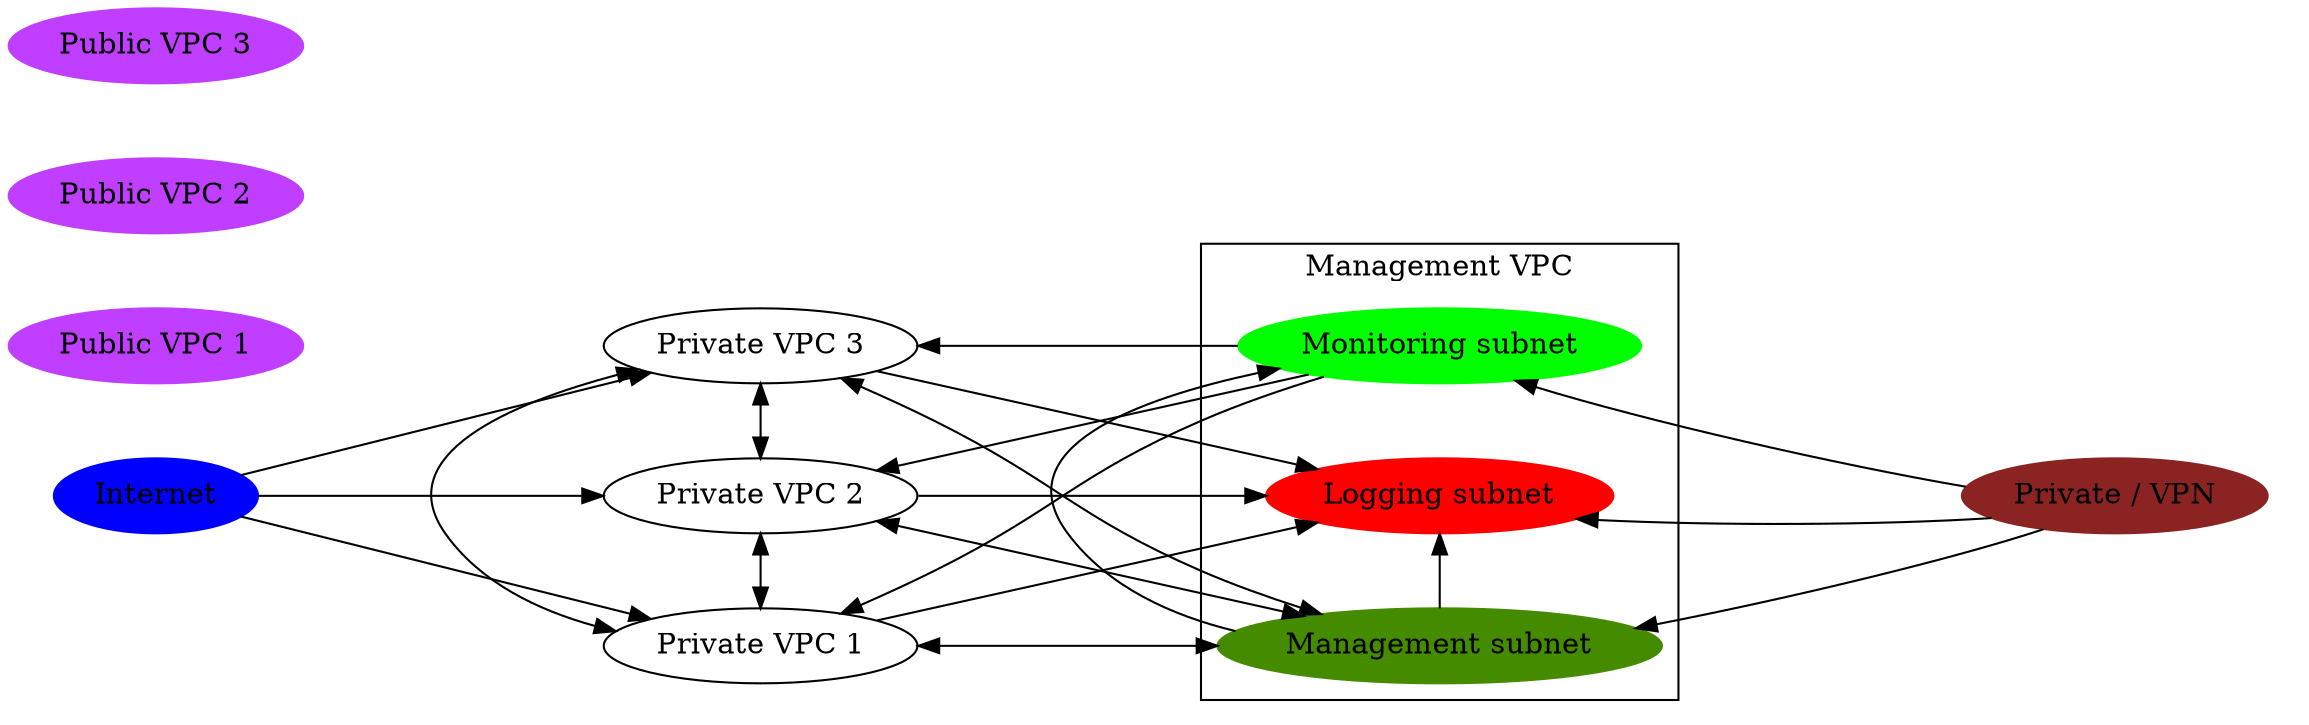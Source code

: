 digraph G {
    rankdir=LR
    
    Internet [ color = blue, style = filled ]
    "Monitoring subnet" [ color = green, style = filled ]
    "Logging subnet" [ color = red, style = filled ]
    "Management subnet" [ color = "chartreuse4", style = filled ]

    "Public VPC 1" [ color = "darkorchid1", style = filled ]
    "Public VPC 2" [ color = "darkorchid1", style = filled ]
    "Public VPC 3" [ color = "darkorchid1", style = filled ]

    "Private / VPN" [ color = "brown4", style = filled ]


    ranksep = 2.0
    nodesep = .5


    subgraph cluster1 
    {
        style="invis"
        Internet;
    }

    subgraph cluster2 
    {
        style="invis"

        "Private VPC 1";
        "Private VPC 2";
        "Private VPC 3";

        {
            rank="same"
            "Private VPC 1";"Private VPC 2";"Private VPC 3";
        }
    }

    subgraph cluster3
    {
        label="Management VPC"
        "Logging subnet";
        "Monitoring subnet";
        "Management subnet";

        {
            rank="same";
            "Logging subnet";
            "Monitoring subnet";
            "Management subnet";
        }
    }

    subgraph cluster4
    {
        style="invis"
        "Private / VPN"

        {
            rank="max";
            "Private / VPN";
        }
    }


    Internet -> "Private VPC 1" [constraint=false];
    Internet -> "Private VPC 2";
    Internet -> "Private VPC 3"[constraint=false];

    "Private VPC 1" -> "Private VPC 2"[dir="both"];
    "Private VPC 1" -> "Private VPC 3"[dir="both"];
    "Private VPC 2" -> "Private VPC 3"[dir="both"];

    "Private VPC 1" -> "Logging subnet";
    "Private VPC 2" -> "Logging subnet";
    "Private VPC 3" -> "Logging subnet";

    "Monitoring subnet" -> "Private VPC 1"[constraint=false];
    "Monitoring subnet" -> "Private VPC 2";
    "Monitoring subnet" -> "Private VPC 3";

    "Management subnet" -> "Private VPC 1"[dir="both" constraint=false];
    "Management subnet" -> "Private VPC 2"[dir="both" constraint=false];
    "Management subnet" -> "Private VPC 3"[dir="both" constraint=false];

    "Management subnet" -> "Logging subnet";
    "Management subnet" -> "Monitoring subnet";

    "Management subnet" -> "Private / VPN" [style="invis"]
    "Monitoring subnet" -> "Private / VPN" [style="invis"]
    "Logging subnet" -> "Private / VPN" [style="invis"]

    "Private / VPN" -> "Management subnet"[constraint=false];
    "Private / VPN" -> "Monitoring subnet"[constraint=false];
    "Private / VPN" -> "Logging subnet";
}